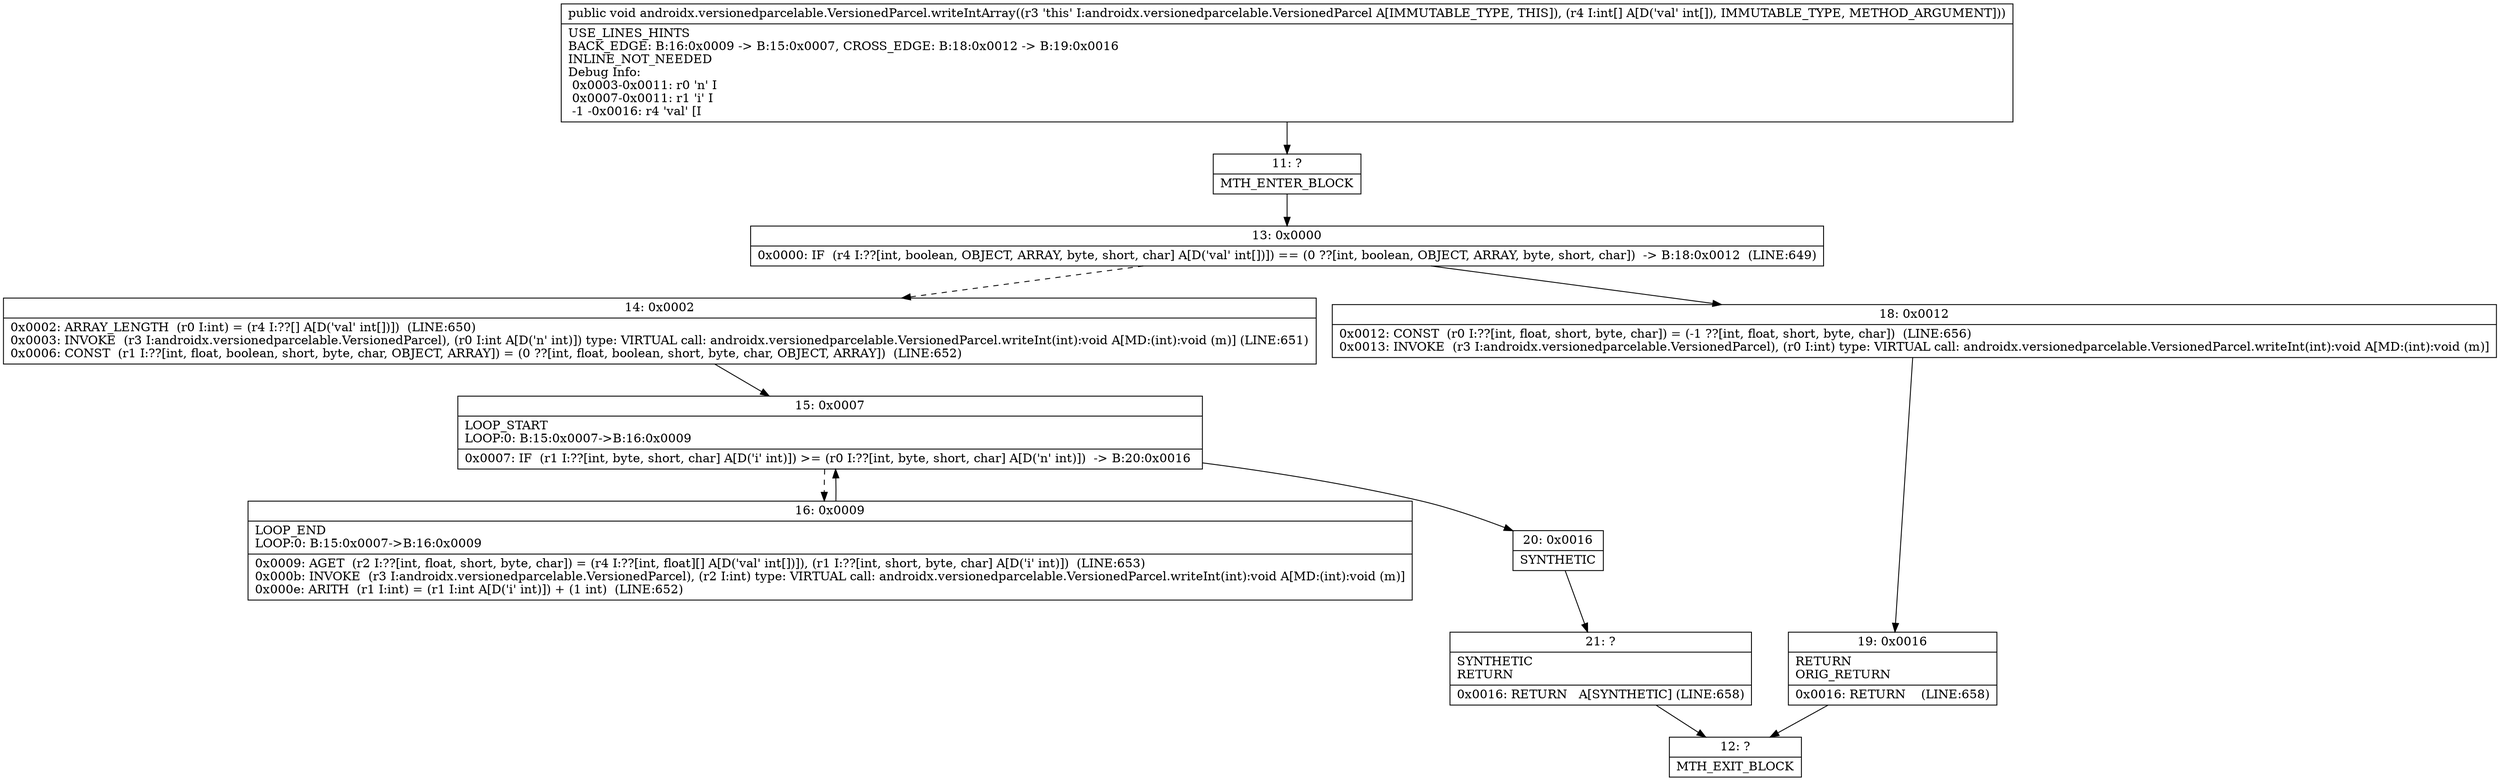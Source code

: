 digraph "CFG forandroidx.versionedparcelable.VersionedParcel.writeIntArray([I)V" {
Node_11 [shape=record,label="{11\:\ ?|MTH_ENTER_BLOCK\l}"];
Node_13 [shape=record,label="{13\:\ 0x0000|0x0000: IF  (r4 I:??[int, boolean, OBJECT, ARRAY, byte, short, char] A[D('val' int[])]) == (0 ??[int, boolean, OBJECT, ARRAY, byte, short, char])  \-\> B:18:0x0012  (LINE:649)\l}"];
Node_14 [shape=record,label="{14\:\ 0x0002|0x0002: ARRAY_LENGTH  (r0 I:int) = (r4 I:??[] A[D('val' int[])])  (LINE:650)\l0x0003: INVOKE  (r3 I:androidx.versionedparcelable.VersionedParcel), (r0 I:int A[D('n' int)]) type: VIRTUAL call: androidx.versionedparcelable.VersionedParcel.writeInt(int):void A[MD:(int):void (m)] (LINE:651)\l0x0006: CONST  (r1 I:??[int, float, boolean, short, byte, char, OBJECT, ARRAY]) = (0 ??[int, float, boolean, short, byte, char, OBJECT, ARRAY])  (LINE:652)\l}"];
Node_15 [shape=record,label="{15\:\ 0x0007|LOOP_START\lLOOP:0: B:15:0x0007\-\>B:16:0x0009\l|0x0007: IF  (r1 I:??[int, byte, short, char] A[D('i' int)]) \>= (r0 I:??[int, byte, short, char] A[D('n' int)])  \-\> B:20:0x0016 \l}"];
Node_16 [shape=record,label="{16\:\ 0x0009|LOOP_END\lLOOP:0: B:15:0x0007\-\>B:16:0x0009\l|0x0009: AGET  (r2 I:??[int, float, short, byte, char]) = (r4 I:??[int, float][] A[D('val' int[])]), (r1 I:??[int, short, byte, char] A[D('i' int)])  (LINE:653)\l0x000b: INVOKE  (r3 I:androidx.versionedparcelable.VersionedParcel), (r2 I:int) type: VIRTUAL call: androidx.versionedparcelable.VersionedParcel.writeInt(int):void A[MD:(int):void (m)]\l0x000e: ARITH  (r1 I:int) = (r1 I:int A[D('i' int)]) + (1 int)  (LINE:652)\l}"];
Node_20 [shape=record,label="{20\:\ 0x0016|SYNTHETIC\l}"];
Node_21 [shape=record,label="{21\:\ ?|SYNTHETIC\lRETURN\l|0x0016: RETURN   A[SYNTHETIC] (LINE:658)\l}"];
Node_12 [shape=record,label="{12\:\ ?|MTH_EXIT_BLOCK\l}"];
Node_18 [shape=record,label="{18\:\ 0x0012|0x0012: CONST  (r0 I:??[int, float, short, byte, char]) = (\-1 ??[int, float, short, byte, char])  (LINE:656)\l0x0013: INVOKE  (r3 I:androidx.versionedparcelable.VersionedParcel), (r0 I:int) type: VIRTUAL call: androidx.versionedparcelable.VersionedParcel.writeInt(int):void A[MD:(int):void (m)]\l}"];
Node_19 [shape=record,label="{19\:\ 0x0016|RETURN\lORIG_RETURN\l|0x0016: RETURN    (LINE:658)\l}"];
MethodNode[shape=record,label="{public void androidx.versionedparcelable.VersionedParcel.writeIntArray((r3 'this' I:androidx.versionedparcelable.VersionedParcel A[IMMUTABLE_TYPE, THIS]), (r4 I:int[] A[D('val' int[]), IMMUTABLE_TYPE, METHOD_ARGUMENT]))  | USE_LINES_HINTS\lBACK_EDGE: B:16:0x0009 \-\> B:15:0x0007, CROSS_EDGE: B:18:0x0012 \-\> B:19:0x0016\lINLINE_NOT_NEEDED\lDebug Info:\l  0x0003\-0x0011: r0 'n' I\l  0x0007\-0x0011: r1 'i' I\l  \-1 \-0x0016: r4 'val' [I\l}"];
MethodNode -> Node_11;Node_11 -> Node_13;
Node_13 -> Node_14[style=dashed];
Node_13 -> Node_18;
Node_14 -> Node_15;
Node_15 -> Node_16[style=dashed];
Node_15 -> Node_20;
Node_16 -> Node_15;
Node_20 -> Node_21;
Node_21 -> Node_12;
Node_18 -> Node_19;
Node_19 -> Node_12;
}

